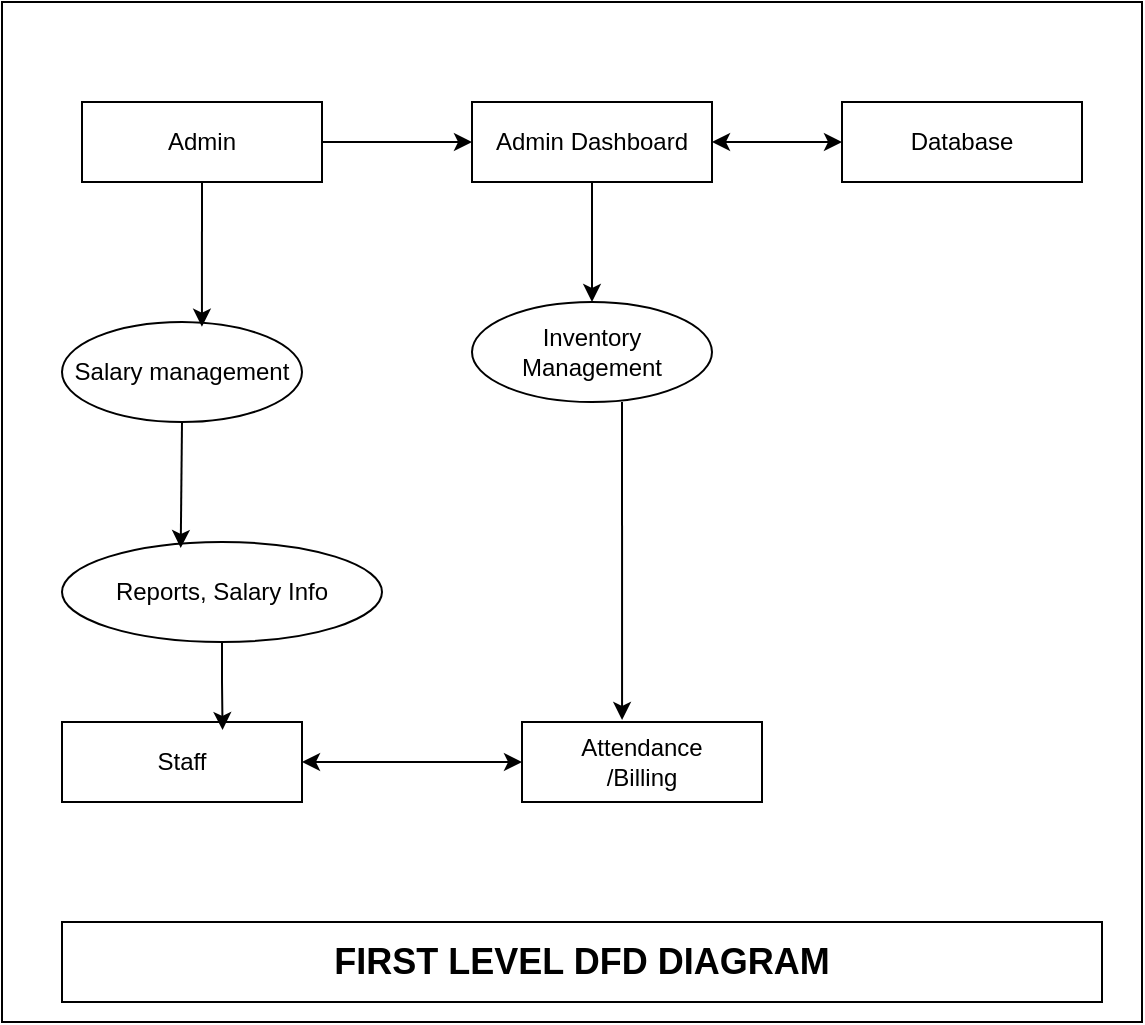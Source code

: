 <mxfile version="26.2.2">
  <diagram name="Page-1" id="8GwoqSTSdp8nOqtxT0ij">
    <mxGraphModel dx="968" dy="626" grid="1" gridSize="10" guides="1" tooltips="1" connect="1" arrows="1" fold="1" page="1" pageScale="1" pageWidth="850" pageHeight="1100" math="0" shadow="0">
      <root>
        <mxCell id="0" />
        <mxCell id="1" parent="0" />
        <mxCell id="qvuZtTYl5mE6mSfFUA3d-30" value="" style="rounded=0;whiteSpace=wrap;html=1;" vertex="1" parent="1">
          <mxGeometry x="130" y="60" width="570" height="510" as="geometry" />
        </mxCell>
        <mxCell id="qvuZtTYl5mE6mSfFUA3d-21" style="edgeStyle=orthogonalEdgeStyle;rounded=0;orthogonalLoop=1;jettySize=auto;html=1;exitX=1;exitY=0.5;exitDx=0;exitDy=0;entryX=0;entryY=0.5;entryDx=0;entryDy=0;" edge="1" parent="1" source="qvuZtTYl5mE6mSfFUA3d-2" target="qvuZtTYl5mE6mSfFUA3d-20">
          <mxGeometry relative="1" as="geometry" />
        </mxCell>
        <mxCell id="qvuZtTYl5mE6mSfFUA3d-2" value="Admin" style="rounded=0;whiteSpace=wrap;html=1;" vertex="1" parent="1">
          <mxGeometry x="170" y="110" width="120" height="40" as="geometry" />
        </mxCell>
        <mxCell id="qvuZtTYl5mE6mSfFUA3d-4" value="Database" style="rounded=0;whiteSpace=wrap;html=1;" vertex="1" parent="1">
          <mxGeometry x="550" y="110" width="120" height="40" as="geometry" />
        </mxCell>
        <mxCell id="qvuZtTYl5mE6mSfFUA3d-5" value="Salary management" style="ellipse;whiteSpace=wrap;html=1;" vertex="1" parent="1">
          <mxGeometry x="160" y="220" width="120" height="50" as="geometry" />
        </mxCell>
        <mxCell id="qvuZtTYl5mE6mSfFUA3d-8" style="edgeStyle=orthogonalEdgeStyle;rounded=0;orthogonalLoop=1;jettySize=auto;html=1;exitX=0.5;exitY=1;exitDx=0;exitDy=0;entryX=0.583;entryY=0.047;entryDx=0;entryDy=0;entryPerimeter=0;" edge="1" parent="1" source="qvuZtTYl5mE6mSfFUA3d-2" target="qvuZtTYl5mE6mSfFUA3d-5">
          <mxGeometry relative="1" as="geometry" />
        </mxCell>
        <mxCell id="qvuZtTYl5mE6mSfFUA3d-11" value="Staff" style="rounded=0;whiteSpace=wrap;html=1;" vertex="1" parent="1">
          <mxGeometry x="160" y="420" width="120" height="40" as="geometry" />
        </mxCell>
        <mxCell id="qvuZtTYl5mE6mSfFUA3d-12" value="Attendance&lt;div&gt;/Billing&lt;/div&gt;" style="rounded=0;whiteSpace=wrap;html=1;" vertex="1" parent="1">
          <mxGeometry x="390" y="420" width="120" height="40" as="geometry" />
        </mxCell>
        <mxCell id="qvuZtTYl5mE6mSfFUA3d-13" value="Reports, Salary Info" style="ellipse;whiteSpace=wrap;html=1;" vertex="1" parent="1">
          <mxGeometry x="160" y="330" width="160" height="50" as="geometry" />
        </mxCell>
        <mxCell id="qvuZtTYl5mE6mSfFUA3d-15" value="" style="endArrow=classic;startArrow=classic;html=1;rounded=0;exitX=1;exitY=0.5;exitDx=0;exitDy=0;entryX=0;entryY=0.5;entryDx=0;entryDy=0;" edge="1" parent="1" source="qvuZtTYl5mE6mSfFUA3d-11" target="qvuZtTYl5mE6mSfFUA3d-12">
          <mxGeometry width="50" height="50" relative="1" as="geometry">
            <mxPoint x="370" y="350" as="sourcePoint" />
            <mxPoint x="420" y="300" as="targetPoint" />
            <Array as="points">
              <mxPoint x="330" y="440" />
            </Array>
          </mxGeometry>
        </mxCell>
        <mxCell id="qvuZtTYl5mE6mSfFUA3d-16" value="" style="endArrow=classic;html=1;rounded=0;exitX=0.5;exitY=1;exitDx=0;exitDy=0;entryX=0.371;entryY=0.06;entryDx=0;entryDy=0;entryPerimeter=0;" edge="1" parent="1" source="qvuZtTYl5mE6mSfFUA3d-5" target="qvuZtTYl5mE6mSfFUA3d-13">
          <mxGeometry width="50" height="50" relative="1" as="geometry">
            <mxPoint x="240.61" y="340.0" as="sourcePoint" />
            <mxPoint x="220" y="410" as="targetPoint" />
          </mxGeometry>
        </mxCell>
        <mxCell id="qvuZtTYl5mE6mSfFUA3d-19" style="edgeStyle=orthogonalEdgeStyle;rounded=0;orthogonalLoop=1;jettySize=auto;html=1;exitX=0.625;exitY=1;exitDx=0;exitDy=0;entryX=0.417;entryY=-0.025;entryDx=0;entryDy=0;entryPerimeter=0;exitPerimeter=0;" edge="1" parent="1" source="qvuZtTYl5mE6mSfFUA3d-25" target="qvuZtTYl5mE6mSfFUA3d-12">
          <mxGeometry relative="1" as="geometry">
            <mxPoint x="510" y="470" as="sourcePoint" />
          </mxGeometry>
        </mxCell>
        <mxCell id="qvuZtTYl5mE6mSfFUA3d-26" style="edgeStyle=orthogonalEdgeStyle;rounded=0;orthogonalLoop=1;jettySize=auto;html=1;exitX=0.5;exitY=1;exitDx=0;exitDy=0;entryX=0.5;entryY=0;entryDx=0;entryDy=0;" edge="1" parent="1" source="qvuZtTYl5mE6mSfFUA3d-20" target="qvuZtTYl5mE6mSfFUA3d-25">
          <mxGeometry relative="1" as="geometry" />
        </mxCell>
        <mxCell id="qvuZtTYl5mE6mSfFUA3d-20" value="Admin Dashboard" style="rounded=0;whiteSpace=wrap;html=1;" vertex="1" parent="1">
          <mxGeometry x="365" y="110" width="120" height="40" as="geometry" />
        </mxCell>
        <mxCell id="qvuZtTYl5mE6mSfFUA3d-23" value="" style="endArrow=classic;startArrow=classic;html=1;rounded=0;exitX=1;exitY=0.5;exitDx=0;exitDy=0;" edge="1" parent="1" source="qvuZtTYl5mE6mSfFUA3d-20">
          <mxGeometry width="50" height="50" relative="1" as="geometry">
            <mxPoint x="540" y="180" as="sourcePoint" />
            <mxPoint x="550" y="130" as="targetPoint" />
          </mxGeometry>
        </mxCell>
        <mxCell id="qvuZtTYl5mE6mSfFUA3d-25" value="Inventory Management" style="ellipse;whiteSpace=wrap;html=1;" vertex="1" parent="1">
          <mxGeometry x="365" y="210" width="120" height="50" as="geometry" />
        </mxCell>
        <mxCell id="qvuZtTYl5mE6mSfFUA3d-28" style="edgeStyle=orthogonalEdgeStyle;rounded=0;orthogonalLoop=1;jettySize=auto;html=1;entryX=0.669;entryY=0.1;entryDx=0;entryDy=0;entryPerimeter=0;" edge="1" parent="1" source="qvuZtTYl5mE6mSfFUA3d-13" target="qvuZtTYl5mE6mSfFUA3d-11">
          <mxGeometry relative="1" as="geometry" />
        </mxCell>
        <mxCell id="qvuZtTYl5mE6mSfFUA3d-33" value="&lt;b&gt;&lt;font style=&quot;font-size: 18px;&quot;&gt;FIRST LEVEL DFD DIAGRAM&lt;/font&gt;&lt;/b&gt;" style="rounded=0;whiteSpace=wrap;html=1;" vertex="1" parent="1">
          <mxGeometry x="160" y="520" width="520" height="40" as="geometry" />
        </mxCell>
      </root>
    </mxGraphModel>
  </diagram>
</mxfile>
